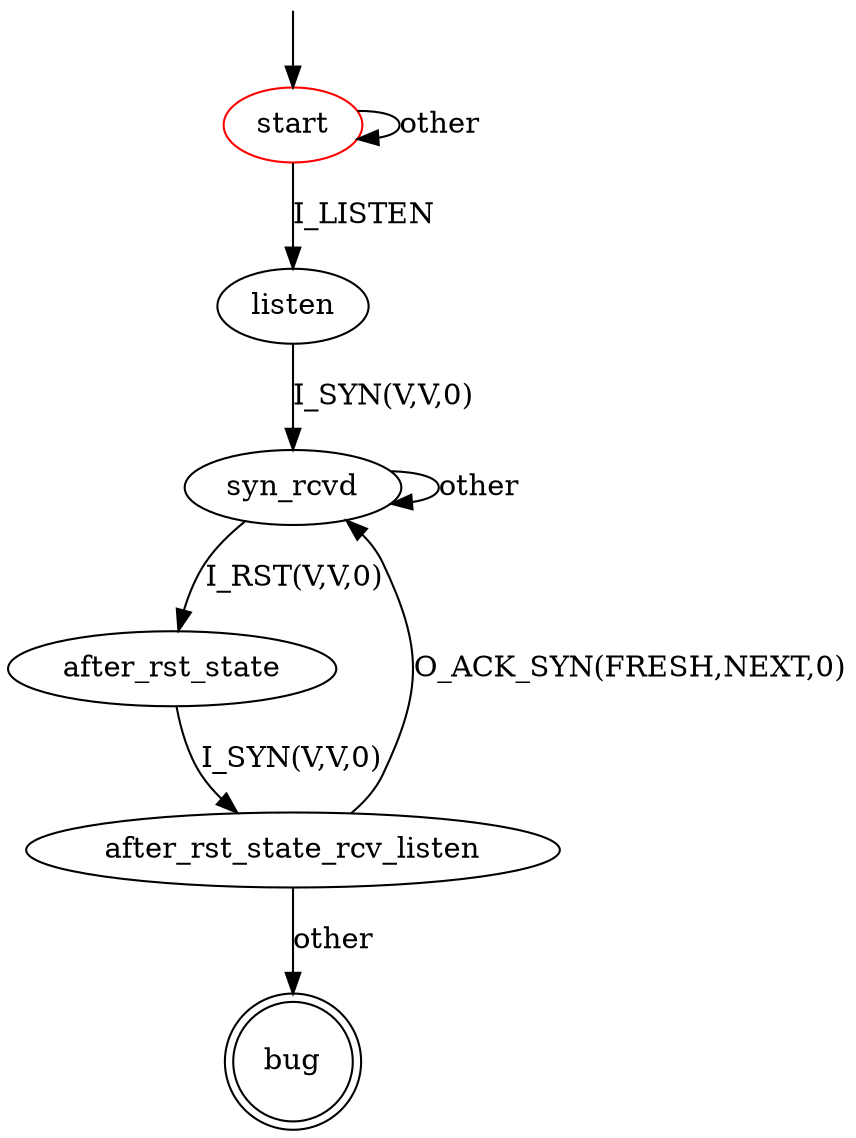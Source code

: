 digraph G {
label=""
start [color="red"]
bug [shape="doublecircle"]

start -> start [label="other"]
start ->listen [label="I_LISTEN"]
listen -> syn_rcvd [label="I_SYN(V,V,0)"]
syn_rcvd -> syn_rcvd [label="other"]
syn_rcvd -> after_rst_state [label="I_RST(V,V,0)"]
after_rst_state -> after_rst_state_rcv_listen [label="I_SYN(V,V,0)"]
after_rst_state_rcv_listen -> syn_rcvd [label="O_ACK_SYN(FRESH,NEXT,0)"] 
after_rst_state_rcv_listen -> bug [label="other"]

__start0 [label="" shape="none" width="0" height="0"];
__start0 -> start;
}


